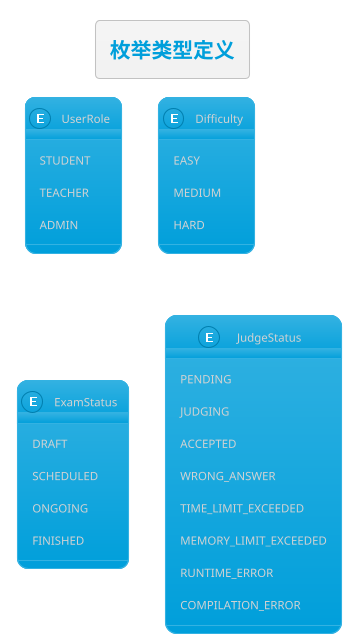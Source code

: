 @startuml
!theme bluegray

title 枚举类型定义

enum UserRole {
  STUDENT
  TEACHER
  ADMIN
}

enum Difficulty {
  EASY
  MEDIUM
  HARD
}

enum ExamStatus {
  DRAFT
  SCHEDULED
  ONGOING
  FINISHED
}

enum JudgeStatus {
  PENDING
  JUDGING
  ACCEPTED
  WRONG_ANSWER
  TIME_LIMIT_EXCEEDED
  MEMORY_LIMIT_EXCEEDED
  RUNTIME_ERROR
  COMPILATION_ERROR
}

@enduml